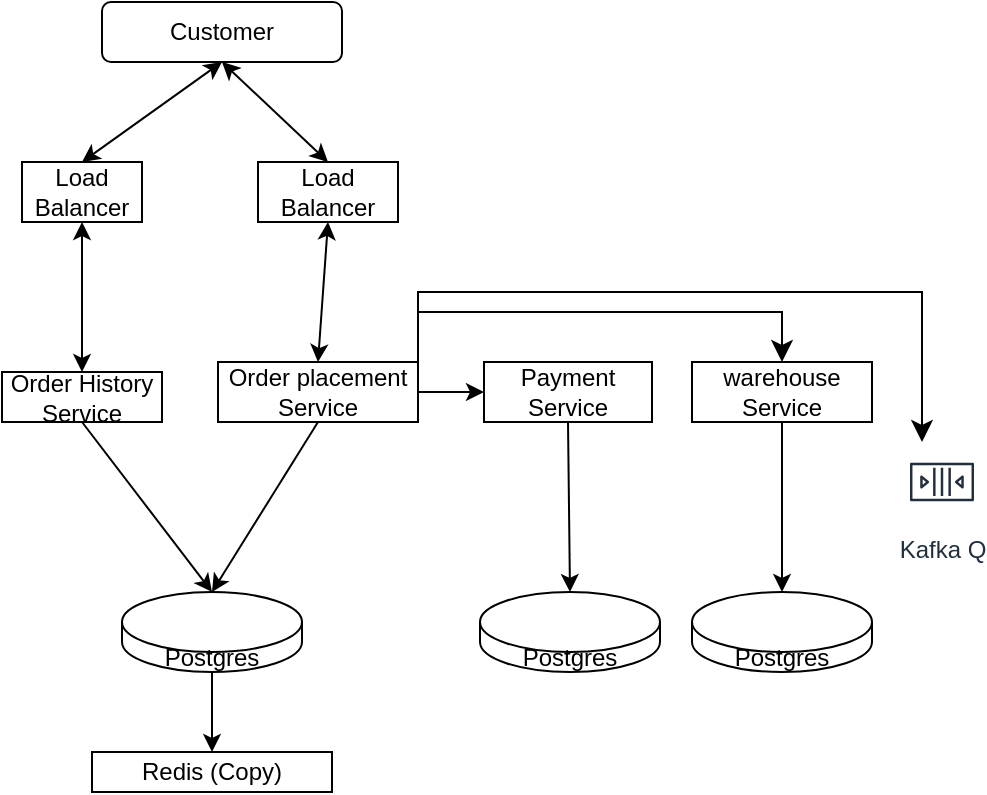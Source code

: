 <mxfile version="20.8.23" type="github" pages="3">
  <diagram name="ecomApp" id="p9dmT6tiXuSjIRmkHMnN">
    <mxGraphModel dx="984" dy="578" grid="1" gridSize="10" guides="1" tooltips="1" connect="1" arrows="1" fold="1" page="1" pageScale="1" pageWidth="827" pageHeight="1169" math="0" shadow="0">
      <root>
        <mxCell id="0" />
        <mxCell id="1" parent="0" />
        <mxCell id="xnbS68DbsSneWo_SMjUm-6" value="Postgres" style="shape=cylinder3;whiteSpace=wrap;html=1;boundedLbl=1;backgroundOutline=1;size=15;" parent="1" vertex="1">
          <mxGeometry x="70" y="305" width="90" height="40" as="geometry" />
        </mxCell>
        <mxCell id="xnbS68DbsSneWo_SMjUm-7" value="Order History Service" style="rounded=0;whiteSpace=wrap;html=1;" parent="1" vertex="1">
          <mxGeometry x="10" y="195" width="80" height="25" as="geometry" />
        </mxCell>
        <mxCell id="xnbS68DbsSneWo_SMjUm-8" value="" style="endArrow=classic;html=1;rounded=0;exitX=0.5;exitY=1;exitDx=0;exitDy=0;entryX=0.5;entryY=0;entryDx=0;entryDy=0;entryPerimeter=0;" parent="1" source="xnbS68DbsSneWo_SMjUm-7" target="xnbS68DbsSneWo_SMjUm-6" edge="1">
          <mxGeometry width="50" height="50" relative="1" as="geometry">
            <mxPoint x="275" y="345" as="sourcePoint" />
            <mxPoint x="325" y="295" as="targetPoint" />
          </mxGeometry>
        </mxCell>
        <mxCell id="xnbS68DbsSneWo_SMjUm-15" value="Customer" style="rounded=1;whiteSpace=wrap;html=1;" parent="1" vertex="1">
          <mxGeometry x="60" y="10" width="120" height="30" as="geometry" />
        </mxCell>
        <mxCell id="xnbS68DbsSneWo_SMjUm-22" value="Load Balancer" style="rounded=0;whiteSpace=wrap;html=1;" parent="1" vertex="1">
          <mxGeometry x="20" y="90" width="60" height="30" as="geometry" />
        </mxCell>
        <mxCell id="xnbS68DbsSneWo_SMjUm-26" value="Order placement Service" style="rounded=0;whiteSpace=wrap;html=1;" parent="1" vertex="1">
          <mxGeometry x="118" y="190" width="100" height="30" as="geometry" />
        </mxCell>
        <mxCell id="xnbS68DbsSneWo_SMjUm-30" value="Load Balancer" style="rounded=0;whiteSpace=wrap;html=1;" parent="1" vertex="1">
          <mxGeometry x="138" y="90" width="70" height="30" as="geometry" />
        </mxCell>
        <mxCell id="xnbS68DbsSneWo_SMjUm-32" value="Redis (Copy)" style="rounded=0;whiteSpace=wrap;html=1;" parent="1" vertex="1">
          <mxGeometry x="55" y="385" width="120" height="20" as="geometry" />
        </mxCell>
        <mxCell id="xnbS68DbsSneWo_SMjUm-39" value="" style="endArrow=classic;html=1;rounded=0;exitX=0.5;exitY=1;exitDx=0;exitDy=0;exitPerimeter=0;entryX=0.5;entryY=0;entryDx=0;entryDy=0;" parent="1" source="xnbS68DbsSneWo_SMjUm-6" target="xnbS68DbsSneWo_SMjUm-32" edge="1">
          <mxGeometry width="50" height="50" relative="1" as="geometry">
            <mxPoint x="15" y="325" as="sourcePoint" />
            <mxPoint x="65" y="275" as="targetPoint" />
          </mxGeometry>
        </mxCell>
        <mxCell id="xnbS68DbsSneWo_SMjUm-40" value="" style="endArrow=classic;html=1;rounded=0;exitX=0.5;exitY=1;exitDx=0;exitDy=0;entryX=0.5;entryY=0;entryDx=0;entryDy=0;entryPerimeter=0;" parent="1" source="xnbS68DbsSneWo_SMjUm-26" target="xnbS68DbsSneWo_SMjUm-6" edge="1">
          <mxGeometry width="50" height="50" relative="1" as="geometry">
            <mxPoint x="70" y="335" as="sourcePoint" />
            <mxPoint x="120" y="285" as="targetPoint" />
          </mxGeometry>
        </mxCell>
        <mxCell id="xnbS68DbsSneWo_SMjUm-42" value="Postgres" style="shape=cylinder3;whiteSpace=wrap;html=1;boundedLbl=1;backgroundOutline=1;size=15;" parent="1" vertex="1">
          <mxGeometry x="249" y="305" width="90" height="40" as="geometry" />
        </mxCell>
        <mxCell id="xnbS68DbsSneWo_SMjUm-43" value="Payment Service" style="rounded=0;whiteSpace=wrap;html=1;" parent="1" vertex="1">
          <mxGeometry x="251" y="190" width="84" height="30" as="geometry" />
        </mxCell>
        <mxCell id="xnbS68DbsSneWo_SMjUm-44" value="" style="endArrow=classic;html=1;rounded=0;exitX=0.5;exitY=1;exitDx=0;exitDy=0;entryX=0.5;entryY=0;entryDx=0;entryDy=0;entryPerimeter=0;" parent="1" source="xnbS68DbsSneWo_SMjUm-43" target="xnbS68DbsSneWo_SMjUm-42" edge="1">
          <mxGeometry width="50" height="50" relative="1" as="geometry">
            <mxPoint x="506" y="365" as="sourcePoint" />
            <mxPoint x="556" y="315" as="targetPoint" />
          </mxGeometry>
        </mxCell>
        <mxCell id="xnbS68DbsSneWo_SMjUm-45" value="" style="endArrow=classic;html=1;rounded=0;exitX=1;exitY=0.5;exitDx=0;exitDy=0;entryX=0;entryY=0.5;entryDx=0;entryDy=0;" parent="1" source="xnbS68DbsSneWo_SMjUm-26" target="xnbS68DbsSneWo_SMjUm-43" edge="1">
          <mxGeometry width="50" height="50" relative="1" as="geometry">
            <mxPoint x="26" y="335" as="sourcePoint" />
            <mxPoint x="306" y="200" as="targetPoint" />
          </mxGeometry>
        </mxCell>
        <mxCell id="xnbS68DbsSneWo_SMjUm-46" value="Postgres" style="shape=cylinder3;whiteSpace=wrap;html=1;boundedLbl=1;backgroundOutline=1;size=15;" parent="1" vertex="1">
          <mxGeometry x="355" y="305" width="90" height="40" as="geometry" />
        </mxCell>
        <mxCell id="xnbS68DbsSneWo_SMjUm-47" value="warehouse Service" style="rounded=0;whiteSpace=wrap;html=1;" parent="1" vertex="1">
          <mxGeometry x="355" y="190" width="90" height="30" as="geometry" />
        </mxCell>
        <mxCell id="xnbS68DbsSneWo_SMjUm-48" value="" style="endArrow=classic;html=1;rounded=0;exitX=0.5;exitY=1;exitDx=0;exitDy=0;entryX=0.5;entryY=0;entryDx=0;entryDy=0;entryPerimeter=0;" parent="1" source="xnbS68DbsSneWo_SMjUm-47" target="xnbS68DbsSneWo_SMjUm-46" edge="1">
          <mxGeometry width="50" height="50" relative="1" as="geometry">
            <mxPoint x="650" y="365" as="sourcePoint" />
            <mxPoint x="700" y="315" as="targetPoint" />
          </mxGeometry>
        </mxCell>
        <mxCell id="k-mtX_0l9Irp5TsBbtiF-3" value="" style="edgeStyle=elbowEdgeStyle;elbow=vertical;endArrow=classic;html=1;curved=0;rounded=0;endSize=8;startSize=8;exitX=1;exitY=0.5;exitDx=0;exitDy=0;entryX=0.5;entryY=0;entryDx=0;entryDy=0;" parent="1" source="xnbS68DbsSneWo_SMjUm-26" target="xnbS68DbsSneWo_SMjUm-47" edge="1">
          <mxGeometry width="50" height="50" relative="1" as="geometry">
            <mxPoint x="390" y="345" as="sourcePoint" />
            <mxPoint x="440" y="295" as="targetPoint" />
            <Array as="points">
              <mxPoint x="410" y="165" />
            </Array>
          </mxGeometry>
        </mxCell>
        <mxCell id="k-mtX_0l9Irp5TsBbtiF-6" value="" style="endArrow=classic;startArrow=classic;html=1;rounded=0;entryX=0.5;entryY=1;entryDx=0;entryDy=0;" parent="1" source="xnbS68DbsSneWo_SMjUm-7" target="xnbS68DbsSneWo_SMjUm-22" edge="1">
          <mxGeometry width="50" height="50" relative="1" as="geometry">
            <mxPoint x="390" y="345" as="sourcePoint" />
            <mxPoint x="80" y="145" as="targetPoint" />
          </mxGeometry>
        </mxCell>
        <mxCell id="k-mtX_0l9Irp5TsBbtiF-7" value="" style="endArrow=classic;startArrow=classic;html=1;rounded=0;entryX=0.5;entryY=1;entryDx=0;entryDy=0;exitX=0.5;exitY=0;exitDx=0;exitDy=0;" parent="1" source="xnbS68DbsSneWo_SMjUm-26" target="xnbS68DbsSneWo_SMjUm-30" edge="1">
          <mxGeometry width="50" height="50" relative="1" as="geometry">
            <mxPoint x="68" y="205" as="sourcePoint" />
            <mxPoint x="198" y="145" as="targetPoint" />
          </mxGeometry>
        </mxCell>
        <mxCell id="k-mtX_0l9Irp5TsBbtiF-8" value="" style="endArrow=classic;startArrow=classic;html=1;rounded=0;entryX=0.5;entryY=1;entryDx=0;entryDy=0;exitX=0.5;exitY=0;exitDx=0;exitDy=0;" parent="1" source="xnbS68DbsSneWo_SMjUm-22" target="xnbS68DbsSneWo_SMjUm-15" edge="1">
          <mxGeometry width="50" height="50" relative="1" as="geometry">
            <mxPoint x="100" y="190" as="sourcePoint" />
            <mxPoint x="100" y="140" as="targetPoint" />
          </mxGeometry>
        </mxCell>
        <mxCell id="k-mtX_0l9Irp5TsBbtiF-9" value="" style="endArrow=classic;startArrow=classic;html=1;rounded=0;exitX=0.5;exitY=0;exitDx=0;exitDy=0;entryX=0.5;entryY=1;entryDx=0;entryDy=0;" parent="1" source="xnbS68DbsSneWo_SMjUm-30" target="xnbS68DbsSneWo_SMjUm-15" edge="1">
          <mxGeometry width="50" height="50" relative="1" as="geometry">
            <mxPoint x="90" y="100" as="sourcePoint" />
            <mxPoint x="250" y="50" as="targetPoint" />
          </mxGeometry>
        </mxCell>
        <mxCell id="k-mtX_0l9Irp5TsBbtiF-10" value="Kafka Q" style="sketch=0;outlineConnect=0;fontColor=#232F3E;gradientColor=none;strokeColor=#232F3E;fillColor=#ffffff;dashed=0;verticalLabelPosition=bottom;verticalAlign=top;align=center;html=1;fontSize=12;fontStyle=0;aspect=fixed;shape=mxgraph.aws4.resourceIcon;resIcon=mxgraph.aws4.queue;" parent="1" vertex="1">
          <mxGeometry x="460" y="230" width="40" height="40" as="geometry" />
        </mxCell>
        <mxCell id="k-mtX_0l9Irp5TsBbtiF-14" value="" style="edgeStyle=elbowEdgeStyle;elbow=vertical;endArrow=classic;html=1;curved=0;rounded=0;endSize=8;startSize=8;exitX=1;exitY=0.75;exitDx=0;exitDy=0;" parent="1" source="xnbS68DbsSneWo_SMjUm-26" target="k-mtX_0l9Irp5TsBbtiF-10" edge="1">
          <mxGeometry width="50" height="50" relative="1" as="geometry">
            <mxPoint x="370" y="135" as="sourcePoint" />
            <mxPoint x="570" y="315" as="targetPoint" />
            <Array as="points">
              <mxPoint x="470" y="155" />
            </Array>
          </mxGeometry>
        </mxCell>
      </root>
    </mxGraphModel>
  </diagram>
  <diagram id="DFTiOkRhUZMD8kJ-3561" name="BookmyShow">
    <mxGraphModel dx="984" dy="578" grid="1" gridSize="10" guides="1" tooltips="1" connect="1" arrows="1" fold="1" page="1" pageScale="1" pageWidth="827" pageHeight="1169" math="0" shadow="0">
      <root>
        <mxCell id="0" />
        <mxCell id="1" parent="0" />
      </root>
    </mxGraphModel>
  </diagram>
  <diagram id="apcb7M1n_-CD_dulpvoW" name="IRCTC">
    <mxGraphModel dx="1093" dy="642" grid="1" gridSize="10" guides="1" tooltips="1" connect="1" arrows="1" fold="1" page="1" pageScale="1" pageWidth="827" pageHeight="1169" math="0" shadow="0">
      <root>
        <mxCell id="0" />
        <mxCell id="1" parent="0" />
        <mxCell id="5wQ3V6zBG_wFNwJXSOrP-1" value="FE&lt;br&gt;What user is looking&amp;nbsp;" style="rounded=0;whiteSpace=wrap;html=1;" vertex="1" parent="1">
          <mxGeometry x="90" y="210" width="120" height="100" as="geometry" />
        </mxCell>
        <mxCell id="5wQ3V6zBG_wFNwJXSOrP-2" value="Backend" style="rounded=1;whiteSpace=wrap;html=1;" vertex="1" parent="1">
          <mxGeometry x="280" y="200" width="120" height="60" as="geometry" />
        </mxCell>
        <mxCell id="5wQ3V6zBG_wFNwJXSOrP-3" value="&lt;br&gt;admin user page" style="rounded=0;whiteSpace=wrap;html=1;" vertex="1" parent="1">
          <mxGeometry x="90" y="340" width="120" height="40" as="geometry" />
        </mxCell>
        <mxCell id="5wQ3V6zBG_wFNwJXSOrP-4" value="analyst" style="rounded=0;whiteSpace=wrap;html=1;" vertex="1" parent="1">
          <mxGeometry x="90" y="430" width="120" height="30" as="geometry" />
        </mxCell>
        <mxCell id="5wQ3V6zBG_wFNwJXSOrP-5" value="end users" style="rounded=0;whiteSpace=wrap;html=1;" vertex="1" parent="1">
          <mxGeometry x="90" y="390" width="120" height="30" as="geometry" />
        </mxCell>
        <mxCell id="5wQ3V6zBG_wFNwJXSOrP-7" value="React" style="text;html=1;strokeColor=none;fillColor=none;align=center;verticalAlign=middle;whiteSpace=wrap;rounded=0;" vertex="1" parent="1">
          <mxGeometry x="120" y="490" width="60" height="30" as="geometry" />
        </mxCell>
        <mxCell id="5wQ3V6zBG_wFNwJXSOrP-8" value="Node, spring" style="text;html=1;strokeColor=none;fillColor=none;align=center;verticalAlign=middle;whiteSpace=wrap;rounded=0;" vertex="1" parent="1">
          <mxGeometry x="320" y="490" width="60" height="30" as="geometry" />
        </mxCell>
        <mxCell id="5wQ3V6zBG_wFNwJXSOrP-9" value="&lt;br&gt;admin user service" style="rounded=0;whiteSpace=wrap;html=1;" vertex="1" parent="1">
          <mxGeometry x="280" y="340" width="120" height="40" as="geometry" />
        </mxCell>
        <mxCell id="5wQ3V6zBG_wFNwJXSOrP-10" value="analyst service" style="rounded=0;whiteSpace=wrap;html=1;" vertex="1" parent="1">
          <mxGeometry x="280" y="430" width="120" height="30" as="geometry" />
        </mxCell>
        <mxCell id="5wQ3V6zBG_wFNwJXSOrP-11" value="end users service" style="rounded=0;whiteSpace=wrap;html=1;" vertex="1" parent="1">
          <mxGeometry x="280" y="390" width="120" height="30" as="geometry" />
        </mxCell>
        <mxCell id="5wQ3V6zBG_wFNwJXSOrP-12" value="Database" style="rounded=1;whiteSpace=wrap;html=1;" vertex="1" parent="1">
          <mxGeometry x="550" y="200" width="120" height="60" as="geometry" />
        </mxCell>
        <mxCell id="5wQ3V6zBG_wFNwJXSOrP-17" value="Master DB" style="shape=cylinder3;whiteSpace=wrap;html=1;boundedLbl=1;backgroundOutline=1;size=15;" vertex="1" parent="1">
          <mxGeometry x="590" y="280" width="60" height="80" as="geometry" />
        </mxCell>
        <mxCell id="5wQ3V6zBG_wFNwJXSOrP-18" value="Admin DB" style="shape=cylinder3;whiteSpace=wrap;html=1;boundedLbl=1;backgroundOutline=1;size=15;" vertex="1" parent="1">
          <mxGeometry x="620" y="350" width="60" height="80" as="geometry" />
        </mxCell>
        <mxCell id="5wQ3V6zBG_wFNwJXSOrP-19" value="Cache" style="swimlane;horizontal=0;whiteSpace=wrap;html=1;startSize=30;" vertex="1" parent="1">
          <mxGeometry x="440" y="250" width="70" height="220" as="geometry" />
        </mxCell>
        <mxCell id="5wQ3V6zBG_wFNwJXSOrP-20" value="Event System between services" style="shape=step;perimeter=stepPerimeter;whiteSpace=wrap;html=1;fixedSize=1;" vertex="1" parent="1">
          <mxGeometry x="370" y="90" width="120" height="40" as="geometry" />
        </mxCell>
        <mxCell id="5wQ3V6zBG_wFNwJXSOrP-21" value="Kafka, SNA, SMS" style="text;html=1;strokeColor=none;fillColor=none;align=center;verticalAlign=middle;whiteSpace=wrap;rounded=0;" vertex="1" parent="1">
          <mxGeometry x="390" y="40" width="60" height="30" as="geometry" />
        </mxCell>
        <mxCell id="5wQ3V6zBG_wFNwJXSOrP-22" value="availability&lt;br&gt;consistency&lt;br&gt;" style="text;html=1;strokeColor=none;fillColor=none;align=center;verticalAlign=middle;whiteSpace=wrap;rounded=0;" vertex="1" parent="1">
          <mxGeometry x="720" y="30" width="60" height="30" as="geometry" />
        </mxCell>
        <mxCell id="5wQ3V6zBG_wFNwJXSOrP-23" value="SAGA Pattern&lt;br&gt;adaptors and ports for each service&lt;br&gt;" style="shape=trapezoid;perimeter=trapezoidPerimeter;whiteSpace=wrap;html=1;fixedSize=1;" vertex="1" parent="1">
          <mxGeometry x="240" y="554.5" width="200" height="45.5" as="geometry" />
        </mxCell>
        <mxCell id="5wQ3V6zBG_wFNwJXSOrP-25" value="CAP" style="text;html=1;strokeColor=none;fillColor=none;align=center;verticalAlign=middle;whiteSpace=wrap;rounded=0;" vertex="1" parent="1">
          <mxGeometry x="610" y="490" width="60" height="30" as="geometry" />
        </mxCell>
        <mxCell id="5wQ3V6zBG_wFNwJXSOrP-26" value="DB replica" style="rounded=1;whiteSpace=wrap;html=1;" vertex="1" parent="1">
          <mxGeometry x="650" y="230" width="120" height="60" as="geometry" />
        </mxCell>
        <mxCell id="5wQ3V6zBG_wFNwJXSOrP-27" value="Load Balancer" style="rounded=0;whiteSpace=wrap;html=1;" vertex="1" parent="1">
          <mxGeometry x="90" y="110" width="230" height="60" as="geometry" />
        </mxCell>
      </root>
    </mxGraphModel>
  </diagram>
</mxfile>
